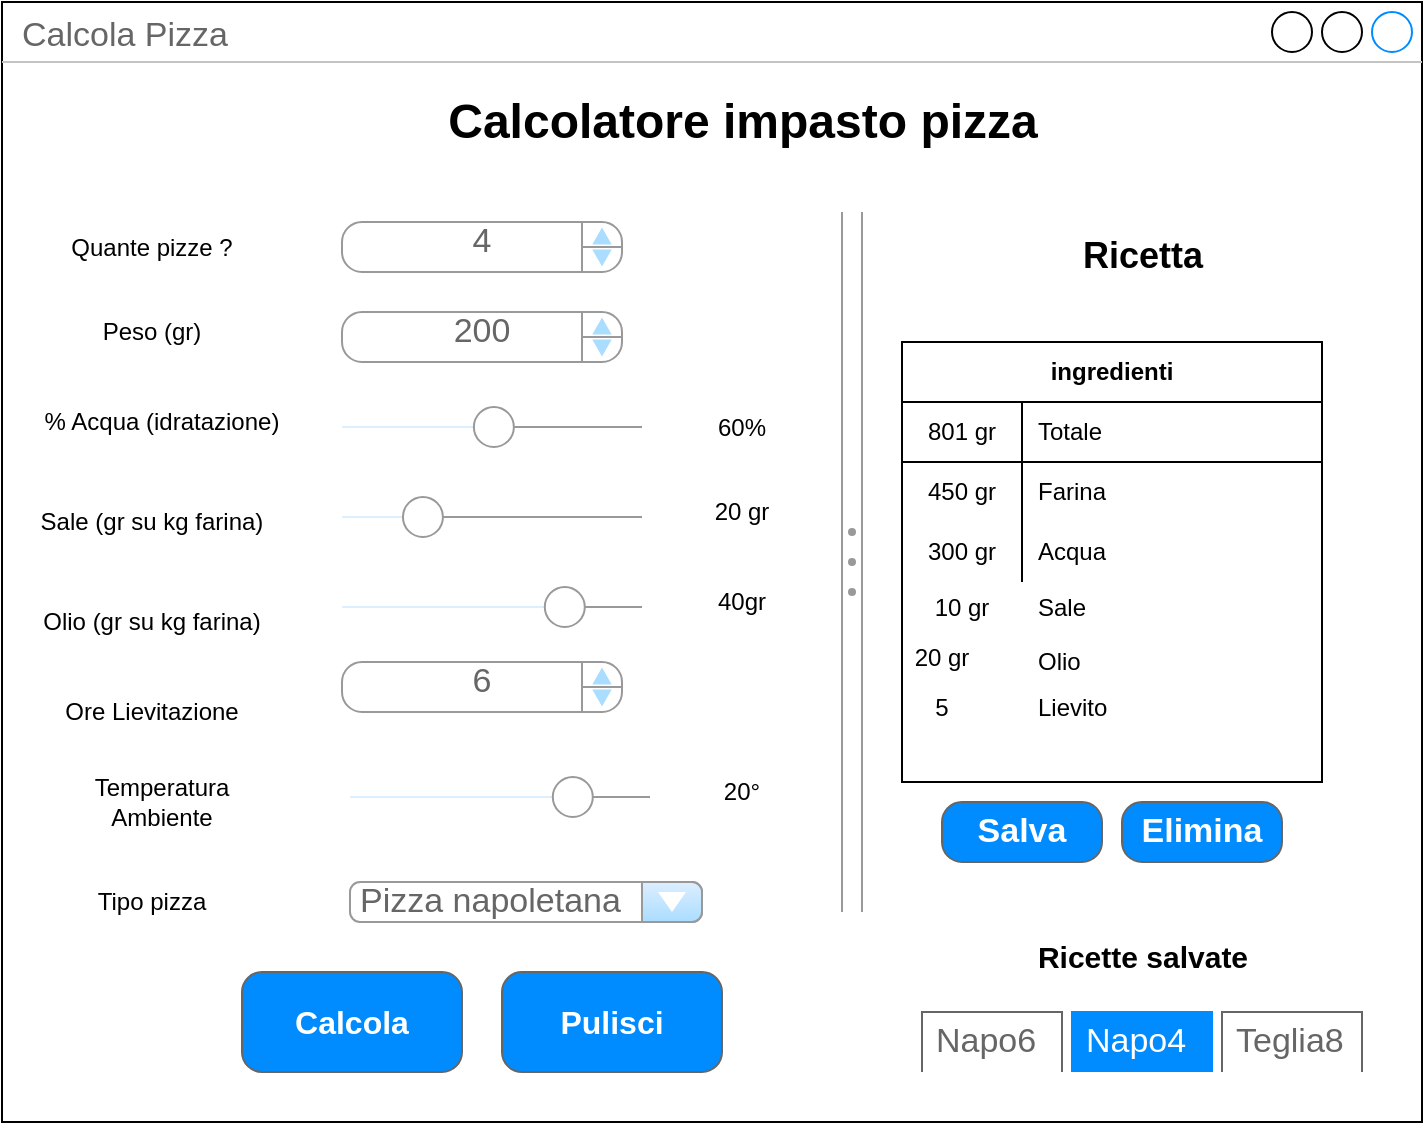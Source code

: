 <mxfile version="14.6.6" type="github" pages="2"><diagram id="ajXg00BSEDiz5AY4WQRb" name="Page-1"><mxGraphModel dx="868" dy="460" grid="1" gridSize="10" guides="1" tooltips="1" connect="1" arrows="1" fold="1" page="1" pageScale="1" pageWidth="827" pageHeight="1169" math="0" shadow="0"><root><mxCell id="0"/><mxCell id="1" parent="0"/><mxCell id="noW3eaqpaG11b2CCaeyX-1" value="Calcola Pizza" style="strokeWidth=1;shadow=0;dashed=0;align=center;html=1;shape=mxgraph.mockup.containers.window;align=left;verticalAlign=top;spacingLeft=8;strokeColor2=#008cff;strokeColor3=#c4c4c4;fontColor=#666666;mainText=;fontSize=17;labelBackgroundColor=none;" parent="1" vertex="1"><mxGeometry x="140" y="50" width="710" height="560" as="geometry"/></mxCell><mxCell id="noW3eaqpaG11b2CCaeyX-8" value="" style="verticalLabelPosition=bottom;shadow=0;dashed=0;align=center;html=1;verticalAlign=top;strokeWidth=1;shape=mxgraph.mockup.forms.horSlider;strokeColor=#999999;sliderStyle=basic;sliderPos=50.667;handleStyle=circle;fillColor2=#ddeeff;fillColor=#ffffff;" parent="1" vertex="1"><mxGeometry x="310" y="250" width="150" height="25" as="geometry"/></mxCell><mxCell id="noW3eaqpaG11b2CCaeyX-9" value="4" style="strokeWidth=1;shadow=0;dashed=0;align=center;html=1;shape=mxgraph.mockup.forms.spinner;strokeColor=#999999;spinLayout=right;spinStyle=normal;adjStyle=triangle;fillColor=#aaddff;fontSize=17;fontColor=#666666;mainText=;html=1;overflow=fill;" parent="1" vertex="1"><mxGeometry x="310" y="160" width="140" height="25" as="geometry"/></mxCell><mxCell id="noW3eaqpaG11b2CCaeyX-11" value="Calcolatore impasto pizza" style="text;strokeColor=none;fillColor=none;html=1;fontSize=24;fontStyle=1;verticalAlign=middle;align=center;" parent="1" vertex="1"><mxGeometry x="330" y="90" width="360" height="40" as="geometry"/></mxCell><mxCell id="noW3eaqpaG11b2CCaeyX-12" value="Quante pizze ?" style="text;html=1;strokeColor=none;fillColor=none;align=center;verticalAlign=middle;whiteSpace=wrap;rounded=0;" parent="1" vertex="1"><mxGeometry x="160" y="162.5" width="110" height="20" as="geometry"/></mxCell><mxCell id="noW3eaqpaG11b2CCaeyX-13" value="Peso (gr)" style="text;html=1;strokeColor=none;fillColor=none;align=center;verticalAlign=middle;whiteSpace=wrap;rounded=0;" parent="1" vertex="1"><mxGeometry x="160" y="205" width="110" height="20" as="geometry"/></mxCell><mxCell id="noW3eaqpaG11b2CCaeyX-14" value="200" style="strokeWidth=1;shadow=0;dashed=0;align=center;html=1;shape=mxgraph.mockup.forms.spinner;strokeColor=#999999;spinLayout=right;spinStyle=normal;adjStyle=triangle;fillColor=#aaddff;fontSize=17;fontColor=#666666;mainText=;html=1;overflow=fill;" parent="1" vertex="1"><mxGeometry x="310" y="205" width="140" height="25" as="geometry"/></mxCell><mxCell id="noW3eaqpaG11b2CCaeyX-16" value="% Acqua (idratazione)" style="text;html=1;strokeColor=none;fillColor=none;align=center;verticalAlign=middle;whiteSpace=wrap;rounded=0;" parent="1" vertex="1"><mxGeometry x="160" y="250" width="120" height="20" as="geometry"/></mxCell><mxCell id="noW3eaqpaG11b2CCaeyX-17" value="60%" style="text;html=1;strokeColor=none;fillColor=none;align=center;verticalAlign=middle;whiteSpace=wrap;rounded=0;" parent="1" vertex="1"><mxGeometry x="490" y="252.5" width="40" height="20" as="geometry"/></mxCell><mxCell id="noW3eaqpaG11b2CCaeyX-18" value="Sale (gr su kg farina)" style="text;html=1;strokeColor=none;fillColor=none;align=center;verticalAlign=middle;whiteSpace=wrap;rounded=0;" parent="1" vertex="1"><mxGeometry x="155" y="300" width="120" height="20" as="geometry"/></mxCell><mxCell id="noW3eaqpaG11b2CCaeyX-19" value="" style="verticalLabelPosition=bottom;shadow=0;dashed=0;align=center;html=1;verticalAlign=top;strokeWidth=1;shape=mxgraph.mockup.forms.horSlider;strokeColor=#999999;sliderStyle=basic;sliderPos=25.333;handleStyle=circle;fillColor2=#ddeeff;fillColor=#ffffff;" parent="1" vertex="1"><mxGeometry x="310" y="295" width="150" height="25" as="geometry"/></mxCell><mxCell id="noW3eaqpaG11b2CCaeyX-20" value="20 gr" style="text;html=1;strokeColor=none;fillColor=none;align=center;verticalAlign=middle;whiteSpace=wrap;rounded=0;" parent="1" vertex="1"><mxGeometry x="490" y="295" width="40" height="20" as="geometry"/></mxCell><mxCell id="noW3eaqpaG11b2CCaeyX-21" value="Olio (gr su kg farina)" style="text;html=1;strokeColor=none;fillColor=none;align=center;verticalAlign=middle;whiteSpace=wrap;rounded=0;" parent="1" vertex="1"><mxGeometry x="155" y="350" width="120" height="20" as="geometry"/></mxCell><mxCell id="noW3eaqpaG11b2CCaeyX-22" value="" style="verticalLabelPosition=bottom;shadow=0;dashed=0;align=center;html=1;verticalAlign=top;strokeWidth=1;shape=mxgraph.mockup.forms.horSlider;strokeColor=#999999;sliderStyle=basic;sliderPos=76;handleStyle=circle;fillColor2=#ddeeff;fillColor=#ffffff;" parent="1" vertex="1"><mxGeometry x="310" y="340" width="150" height="25" as="geometry"/></mxCell><mxCell id="noW3eaqpaG11b2CCaeyX-23" value="40gr" style="text;html=1;strokeColor=none;fillColor=none;align=center;verticalAlign=middle;whiteSpace=wrap;rounded=0;" parent="1" vertex="1"><mxGeometry x="490" y="340" width="40" height="20" as="geometry"/></mxCell><mxCell id="noW3eaqpaG11b2CCaeyX-24" value="Ore Lievitazione" style="text;html=1;strokeColor=none;fillColor=none;align=center;verticalAlign=middle;whiteSpace=wrap;rounded=0;" parent="1" vertex="1"><mxGeometry x="155" y="395" width="120" height="20" as="geometry"/></mxCell><mxCell id="noW3eaqpaG11b2CCaeyX-26" value="6" style="strokeWidth=1;shadow=0;dashed=0;align=center;html=1;shape=mxgraph.mockup.forms.spinner;strokeColor=#999999;spinLayout=right;spinStyle=normal;adjStyle=triangle;fillColor=#aaddff;fontSize=17;fontColor=#666666;mainText=;html=1;overflow=fill;" parent="1" vertex="1"><mxGeometry x="310" y="380" width="140" height="25" as="geometry"/></mxCell><mxCell id="noW3eaqpaG11b2CCaeyX-27" value="Temperatura Ambiente" style="text;html=1;strokeColor=none;fillColor=none;align=center;verticalAlign=middle;whiteSpace=wrap;rounded=0;" parent="1" vertex="1"><mxGeometry x="160" y="440" width="120" height="20" as="geometry"/></mxCell><mxCell id="noW3eaqpaG11b2CCaeyX-28" value="" style="verticalLabelPosition=bottom;shadow=0;dashed=0;align=center;html=1;verticalAlign=top;strokeWidth=1;shape=mxgraph.mockup.forms.horSlider;strokeColor=#999999;sliderStyle=basic;sliderPos=76;handleStyle=circle;fillColor2=#ddeeff;fillColor=#ffffff;" parent="1" vertex="1"><mxGeometry x="314" y="435" width="150" height="25" as="geometry"/></mxCell><mxCell id="noW3eaqpaG11b2CCaeyX-29" value="20°" style="text;html=1;strokeColor=none;fillColor=none;align=center;verticalAlign=middle;whiteSpace=wrap;rounded=0;" parent="1" vertex="1"><mxGeometry x="490" y="435" width="40" height="20" as="geometry"/></mxCell><mxCell id="noW3eaqpaG11b2CCaeyX-30" value="Tipo pizza" style="text;html=1;strokeColor=none;fillColor=none;align=center;verticalAlign=middle;whiteSpace=wrap;rounded=0;" parent="1" vertex="1"><mxGeometry x="155" y="490" width="120" height="20" as="geometry"/></mxCell><mxCell id="noW3eaqpaG11b2CCaeyX-31" value="Pizza napoletana" style="strokeWidth=1;shadow=0;dashed=0;align=center;html=1;shape=mxgraph.mockup.forms.comboBox;strokeColor=#999999;fillColor=#ddeeff;align=left;fillColor2=#aaddff;mainText=;fontColor=#666666;fontSize=17;spacingLeft=3;" parent="1" vertex="1"><mxGeometry x="314" y="490" width="176" height="20" as="geometry"/></mxCell><mxCell id="noW3eaqpaG11b2CCaeyX-32" value="" style="strokeWidth=1;shadow=0;dashed=0;align=center;html=1;shape=mxgraph.mockup.buttons.multiButton;fillColor=#008cff;strokeColor=#666666;mainText=;subText=;" parent="1" vertex="1"><mxGeometry x="260" y="535" width="110" height="50" as="geometry"/></mxCell><mxCell id="noW3eaqpaG11b2CCaeyX-33" value="Calcola" style="strokeWidth=1;shadow=0;dashed=0;align=center;html=1;shape=mxgraph.mockup.anchor;fontSize=16;fontColor=#ffffff;fontStyle=1;whiteSpace=wrap;" parent="noW3eaqpaG11b2CCaeyX-32" vertex="1"><mxGeometry y="15" width="110.0" height="20" as="geometry"/></mxCell><mxCell id="noW3eaqpaG11b2CCaeyX-34" value="" style="strokeWidth=1;shadow=0;dashed=0;align=center;html=1;shape=mxgraph.mockup.anchor;fontSize=12;fontColor=#ffffff;fontStyle=1;whiteSpace=wrap;" parent="noW3eaqpaG11b2CCaeyX-32" vertex="1"><mxGeometry y="30" width="110.0" height="10" as="geometry"/></mxCell><mxCell id="noW3eaqpaG11b2CCaeyX-37" value="" style="verticalLabelPosition=bottom;shadow=0;dashed=0;align=center;html=1;verticalAlign=top;strokeWidth=1;shape=mxgraph.mockup.forms.splitter;strokeColor=#999999;direction=north;fillColor=#ffffff;" parent="1" vertex="1"><mxGeometry x="560" y="155" width="10" height="350" as="geometry"/></mxCell><mxCell id="noW3eaqpaG11b2CCaeyX-38" value="&lt;font style=&quot;font-size: 18px&quot;&gt;Ricetta&lt;/font&gt;" style="text;strokeColor=none;fillColor=none;html=1;fontSize=24;fontStyle=1;verticalAlign=middle;align=center;" parent="1" vertex="1"><mxGeometry x="660" y="155" width="100" height="40" as="geometry"/></mxCell><mxCell id="noW3eaqpaG11b2CCaeyX-86" value="ingredienti" style="shape=table;html=1;whiteSpace=wrap;startSize=30;container=1;collapsible=0;childLayout=tableLayout;fixedRows=1;rowLines=0;fontStyle=1;align=center;fillColor=#ffffff;" parent="1" vertex="1"><mxGeometry x="590" y="220" width="210" height="220" as="geometry"/></mxCell><mxCell id="noW3eaqpaG11b2CCaeyX-87" value="" style="shape=partialRectangle;html=1;whiteSpace=wrap;collapsible=0;dropTarget=0;pointerEvents=0;fillColor=none;top=0;left=0;bottom=1;right=0;points=[[0,0.5],[1,0.5]];portConstraint=eastwest;" parent="noW3eaqpaG11b2CCaeyX-86" vertex="1"><mxGeometry y="30" width="210" height="30" as="geometry"/></mxCell><mxCell id="noW3eaqpaG11b2CCaeyX-88" value="801 gr" style="shape=partialRectangle;html=1;whiteSpace=wrap;connectable=0;fillColor=none;top=0;left=0;bottom=0;right=0;overflow=hidden;" parent="noW3eaqpaG11b2CCaeyX-87" vertex="1"><mxGeometry width="60" height="30" as="geometry"/></mxCell><mxCell id="noW3eaqpaG11b2CCaeyX-89" value="Totale" style="shape=partialRectangle;html=1;whiteSpace=wrap;connectable=0;fillColor=none;top=0;left=0;bottom=0;right=0;align=left;spacingLeft=6;overflow=hidden;" parent="noW3eaqpaG11b2CCaeyX-87" vertex="1"><mxGeometry x="60" width="150" height="30" as="geometry"/></mxCell><mxCell id="noW3eaqpaG11b2CCaeyX-90" value="" style="shape=partialRectangle;html=1;whiteSpace=wrap;collapsible=0;dropTarget=0;pointerEvents=0;fillColor=none;top=0;left=0;bottom=0;right=0;points=[[0,0.5],[1,0.5]];portConstraint=eastwest;" parent="noW3eaqpaG11b2CCaeyX-86" vertex="1"><mxGeometry y="60" width="210" height="30" as="geometry"/></mxCell><mxCell id="noW3eaqpaG11b2CCaeyX-91" value="450 gr" style="shape=partialRectangle;html=1;whiteSpace=wrap;connectable=0;fillColor=none;top=0;left=0;bottom=0;right=0;overflow=hidden;" parent="noW3eaqpaG11b2CCaeyX-90" vertex="1"><mxGeometry width="60" height="30" as="geometry"/></mxCell><mxCell id="noW3eaqpaG11b2CCaeyX-92" value="Farina" style="shape=partialRectangle;html=1;whiteSpace=wrap;connectable=0;fillColor=none;top=0;left=0;bottom=0;right=0;align=left;spacingLeft=6;overflow=hidden;" parent="noW3eaqpaG11b2CCaeyX-90" vertex="1"><mxGeometry x="60" width="150" height="30" as="geometry"/></mxCell><mxCell id="noW3eaqpaG11b2CCaeyX-93" value="" style="shape=partialRectangle;html=1;whiteSpace=wrap;collapsible=0;dropTarget=0;pointerEvents=0;fillColor=none;top=0;left=0;bottom=0;right=0;points=[[0,0.5],[1,0.5]];portConstraint=eastwest;" parent="noW3eaqpaG11b2CCaeyX-86" vertex="1"><mxGeometry y="90" width="210" height="30" as="geometry"/></mxCell><mxCell id="noW3eaqpaG11b2CCaeyX-94" value="300 gr" style="shape=partialRectangle;html=1;whiteSpace=wrap;connectable=0;fillColor=none;top=0;left=0;bottom=0;right=0;overflow=hidden;" parent="noW3eaqpaG11b2CCaeyX-93" vertex="1"><mxGeometry width="60" height="30" as="geometry"/></mxCell><mxCell id="noW3eaqpaG11b2CCaeyX-95" value="Acqua" style="shape=partialRectangle;html=1;whiteSpace=wrap;connectable=0;fillColor=none;top=0;left=0;bottom=0;right=0;align=left;spacingLeft=6;overflow=hidden;" parent="noW3eaqpaG11b2CCaeyX-93" vertex="1"><mxGeometry x="60" width="150" height="30" as="geometry"/></mxCell><mxCell id="noW3eaqpaG11b2CCaeyX-97" value="Sale" style="shape=partialRectangle;html=1;whiteSpace=wrap;connectable=0;fillColor=none;top=0;left=0;bottom=0;right=0;align=left;spacingLeft=6;overflow=hidden;" parent="1" vertex="1"><mxGeometry x="650" y="340" width="140" height="25" as="geometry"/></mxCell><mxCell id="noW3eaqpaG11b2CCaeyX-99" value="Olio" style="shape=partialRectangle;html=1;whiteSpace=wrap;connectable=0;fillColor=none;top=0;left=0;bottom=0;right=0;align=left;spacingLeft=6;overflow=hidden;" parent="1" vertex="1"><mxGeometry x="650" y="367.5" width="140" height="25" as="geometry"/></mxCell><mxCell id="noW3eaqpaG11b2CCaeyX-101" value="Lievito" style="shape=partialRectangle;html=1;whiteSpace=wrap;connectable=0;fillColor=none;top=0;left=0;bottom=0;right=0;align=left;spacingLeft=6;overflow=hidden;" parent="1" vertex="1"><mxGeometry x="650" y="390" width="140" height="25" as="geometry"/></mxCell><mxCell id="noW3eaqpaG11b2CCaeyX-102" value="10 gr" style="shape=partialRectangle;html=1;whiteSpace=wrap;connectable=0;fillColor=none;top=0;left=0;bottom=0;right=0;overflow=hidden;" parent="1" vertex="1"><mxGeometry x="600" y="337.5" width="40" height="30" as="geometry"/></mxCell><mxCell id="noW3eaqpaG11b2CCaeyX-103" value="20 gr" style="shape=partialRectangle;html=1;whiteSpace=wrap;connectable=0;fillColor=none;top=0;left=0;bottom=0;right=0;overflow=hidden;" parent="1" vertex="1"><mxGeometry x="590" y="362.5" width="40" height="30" as="geometry"/></mxCell><mxCell id="noW3eaqpaG11b2CCaeyX-105" value="5" style="shape=partialRectangle;html=1;whiteSpace=wrap;connectable=0;fillColor=none;top=0;left=0;bottom=0;right=0;overflow=hidden;" parent="1" vertex="1"><mxGeometry x="590" y="387.5" width="40" height="30" as="geometry"/></mxCell><mxCell id="noW3eaqpaG11b2CCaeyX-106" value="Salva" style="strokeWidth=1;shadow=0;dashed=0;align=center;html=1;shape=mxgraph.mockup.buttons.button;strokeColor=#666666;fontColor=#ffffff;mainText=;buttonStyle=round;fontSize=17;fontStyle=1;fillColor=#008cff;whiteSpace=wrap;" parent="1" vertex="1"><mxGeometry x="610" y="450" width="80" height="30" as="geometry"/></mxCell><mxCell id="noW3eaqpaG11b2CCaeyX-108" value="Elimina" style="strokeWidth=1;shadow=0;dashed=0;align=center;html=1;shape=mxgraph.mockup.buttons.button;strokeColor=#666666;fontColor=#ffffff;mainText=;buttonStyle=round;fontSize=17;fontStyle=1;fillColor=#008cff;whiteSpace=wrap;" parent="1" vertex="1"><mxGeometry x="700" y="450" width="80" height="30" as="geometry"/></mxCell><mxCell id="noW3eaqpaG11b2CCaeyX-112" value="" style="strokeWidth=1;shadow=0;dashed=0;align=center;html=1;shape=mxgraph.mockup.buttons.multiButton;fillColor=#008cff;strokeColor=#666666;mainText=;subText=;" parent="1" vertex="1"><mxGeometry x="390" y="535" width="110" height="50" as="geometry"/></mxCell><mxCell id="noW3eaqpaG11b2CCaeyX-113" value="Pulisci" style="strokeWidth=1;shadow=0;dashed=0;align=center;html=1;shape=mxgraph.mockup.anchor;fontSize=16;fontColor=#ffffff;fontStyle=1;whiteSpace=wrap;" parent="noW3eaqpaG11b2CCaeyX-112" vertex="1"><mxGeometry y="15" width="110.0" height="20" as="geometry"/></mxCell><mxCell id="noW3eaqpaG11b2CCaeyX-114" value="" style="strokeWidth=1;shadow=0;dashed=0;align=center;html=1;shape=mxgraph.mockup.anchor;fontSize=12;fontColor=#ffffff;fontStyle=1;whiteSpace=wrap;" parent="noW3eaqpaG11b2CCaeyX-112" vertex="1"><mxGeometry y="30" width="110.0" height="10" as="geometry"/></mxCell><mxCell id="noW3eaqpaG11b2CCaeyX-120" value="Napo6" style="strokeWidth=1;shadow=0;dashed=0;align=center;html=1;shape=mxgraph.mockup.forms.uRect;fontSize=17;fontColor=#666666;align=left;spacingLeft=5;strokeColor=#666666;fillColor=#ffffff;" parent="1" vertex="1"><mxGeometry x="600" y="555" width="70" height="30" as="geometry"/></mxCell><mxCell id="noW3eaqpaG11b2CCaeyX-121" value="Napo4" style="strokeWidth=1;shadow=0;dashed=0;align=center;html=1;shape=mxgraph.mockup.forms.uRect;fontSize=17;fontColor=#ffffff;align=left;spacingLeft=5;strokeColor=#008cff;fillColor=#008cff;" parent="1" vertex="1"><mxGeometry x="675" y="555" width="70" height="30" as="geometry"/></mxCell><mxCell id="noW3eaqpaG11b2CCaeyX-122" value="Teglia8" style="strokeWidth=1;shadow=0;dashed=0;align=center;html=1;shape=mxgraph.mockup.forms.uRect;fontSize=17;fontColor=#666666;align=left;spacingLeft=5;strokeColor=#666666;fillColor=#ffffff;" parent="1" vertex="1"><mxGeometry x="750" y="555" width="70" height="30" as="geometry"/></mxCell><mxCell id="noW3eaqpaG11b2CCaeyX-123" value="&lt;font style=&quot;font-size: 15px&quot;&gt;Ricette salvate&lt;/font&gt;" style="text;strokeColor=none;fillColor=none;html=1;fontSize=24;fontStyle=1;verticalAlign=middle;align=center;" parent="1" vertex="1"><mxGeometry x="660" y="505" width="100" height="40" as="geometry"/></mxCell></root></mxGraphModel></diagram><diagram name="Copy of Page-1" id="YOJ4Ybo7LzcgTFheg4Zg"><mxGraphModel dx="868" dy="460" grid="1" gridSize="10" guides="1" tooltips="1" connect="1" arrows="1" fold="1" page="1" pageScale="1" pageWidth="827" pageHeight="1169" math="0" shadow="0"><root><mxCell id="CXC1woE-AF6r-k48G6cV-0"/><mxCell id="CXC1woE-AF6r-k48G6cV-1" parent="CXC1woE-AF6r-k48G6cV-0"/><mxCell id="CXC1woE-AF6r-k48G6cV-2" value="Calcola Pizza" style="strokeWidth=1;shadow=0;dashed=0;align=center;html=1;shape=mxgraph.mockup.containers.window;align=left;verticalAlign=top;spacingLeft=8;strokeColor2=#008cff;strokeColor3=#c4c4c4;fontColor=#666666;mainText=;fontSize=17;labelBackgroundColor=none;" vertex="1" parent="CXC1woE-AF6r-k48G6cV-1"><mxGeometry x="140" y="50" width="710" height="560" as="geometry"/></mxCell><mxCell id="CXC1woE-AF6r-k48G6cV-3" value="" style="verticalLabelPosition=bottom;shadow=0;dashed=0;align=center;html=1;verticalAlign=top;strokeWidth=1;shape=mxgraph.mockup.forms.horSlider;strokeColor=#999999;sliderStyle=basic;sliderPos=50.667;handleStyle=circle;fillColor2=#ddeeff;fillColor=#ffffff;" vertex="1" parent="CXC1woE-AF6r-k48G6cV-1"><mxGeometry x="310" y="250" width="150" height="25" as="geometry"/></mxCell><mxCell id="CXC1woE-AF6r-k48G6cV-4" value="4" style="strokeWidth=1;shadow=0;dashed=0;align=center;html=1;shape=mxgraph.mockup.forms.spinner;strokeColor=#999999;spinLayout=right;spinStyle=normal;adjStyle=triangle;fillColor=#aaddff;fontSize=17;fontColor=#666666;mainText=;html=1;overflow=fill;" vertex="1" parent="CXC1woE-AF6r-k48G6cV-1"><mxGeometry x="310" y="160" width="140" height="25" as="geometry"/></mxCell><mxCell id="CXC1woE-AF6r-k48G6cV-5" value="Calcolatore impasto pizza" style="text;strokeColor=none;fillColor=none;html=1;fontSize=24;fontStyle=1;verticalAlign=middle;align=center;" vertex="1" parent="CXC1woE-AF6r-k48G6cV-1"><mxGeometry x="330" y="90" width="360" height="40" as="geometry"/></mxCell><mxCell id="CXC1woE-AF6r-k48G6cV-6" value="Quante pizze ?" style="text;html=1;strokeColor=none;fillColor=none;align=center;verticalAlign=middle;whiteSpace=wrap;rounded=0;" vertex="1" parent="CXC1woE-AF6r-k48G6cV-1"><mxGeometry x="160" y="162.5" width="110" height="20" as="geometry"/></mxCell><mxCell id="CXC1woE-AF6r-k48G6cV-7" value="Peso (gr)" style="text;html=1;strokeColor=none;fillColor=none;align=center;verticalAlign=middle;whiteSpace=wrap;rounded=0;" vertex="1" parent="CXC1woE-AF6r-k48G6cV-1"><mxGeometry x="160" y="205" width="110" height="20" as="geometry"/></mxCell><mxCell id="CXC1woE-AF6r-k48G6cV-8" value="200" style="strokeWidth=1;shadow=0;dashed=0;align=center;html=1;shape=mxgraph.mockup.forms.spinner;strokeColor=#999999;spinLayout=right;spinStyle=normal;adjStyle=triangle;fillColor=#aaddff;fontSize=17;fontColor=#666666;mainText=;html=1;overflow=fill;" vertex="1" parent="CXC1woE-AF6r-k48G6cV-1"><mxGeometry x="310" y="205" width="140" height="25" as="geometry"/></mxCell><mxCell id="CXC1woE-AF6r-k48G6cV-9" value="% Acqua (idratazione)" style="text;html=1;strokeColor=none;fillColor=none;align=center;verticalAlign=middle;whiteSpace=wrap;rounded=0;" vertex="1" parent="CXC1woE-AF6r-k48G6cV-1"><mxGeometry x="160" y="250" width="120" height="20" as="geometry"/></mxCell><mxCell id="CXC1woE-AF6r-k48G6cV-10" value="60%" style="text;html=1;strokeColor=none;fillColor=none;align=center;verticalAlign=middle;whiteSpace=wrap;rounded=0;" vertex="1" parent="CXC1woE-AF6r-k48G6cV-1"><mxGeometry x="490" y="252.5" width="40" height="20" as="geometry"/></mxCell><mxCell id="CXC1woE-AF6r-k48G6cV-11" value="Sale (gr su kg farina)" style="text;html=1;strokeColor=none;fillColor=none;align=center;verticalAlign=middle;whiteSpace=wrap;rounded=0;" vertex="1" parent="CXC1woE-AF6r-k48G6cV-1"><mxGeometry x="155" y="300" width="120" height="20" as="geometry"/></mxCell><mxCell id="CXC1woE-AF6r-k48G6cV-12" value="" style="verticalLabelPosition=bottom;shadow=0;dashed=0;align=center;html=1;verticalAlign=top;strokeWidth=1;shape=mxgraph.mockup.forms.horSlider;strokeColor=#999999;sliderStyle=basic;sliderPos=25.333;handleStyle=circle;fillColor2=#ddeeff;fillColor=#ffffff;" vertex="1" parent="CXC1woE-AF6r-k48G6cV-1"><mxGeometry x="310" y="295" width="150" height="25" as="geometry"/></mxCell><mxCell id="CXC1woE-AF6r-k48G6cV-13" value="20 gr" style="text;html=1;strokeColor=none;fillColor=none;align=center;verticalAlign=middle;whiteSpace=wrap;rounded=0;" vertex="1" parent="CXC1woE-AF6r-k48G6cV-1"><mxGeometry x="490" y="295" width="40" height="20" as="geometry"/></mxCell><mxCell id="CXC1woE-AF6r-k48G6cV-14" value="Olio (gr su kg farina)" style="text;html=1;strokeColor=none;fillColor=none;align=center;verticalAlign=middle;whiteSpace=wrap;rounded=0;" vertex="1" parent="CXC1woE-AF6r-k48G6cV-1"><mxGeometry x="155" y="350" width="120" height="20" as="geometry"/></mxCell><mxCell id="CXC1woE-AF6r-k48G6cV-15" value="" style="verticalLabelPosition=bottom;shadow=0;dashed=0;align=center;html=1;verticalAlign=top;strokeWidth=1;shape=mxgraph.mockup.forms.horSlider;strokeColor=#999999;sliderStyle=basic;sliderPos=76;handleStyle=circle;fillColor2=#ddeeff;fillColor=#ffffff;" vertex="1" parent="CXC1woE-AF6r-k48G6cV-1"><mxGeometry x="310" y="340" width="150" height="25" as="geometry"/></mxCell><mxCell id="CXC1woE-AF6r-k48G6cV-16" value="40gr" style="text;html=1;strokeColor=none;fillColor=none;align=center;verticalAlign=middle;whiteSpace=wrap;rounded=0;" vertex="1" parent="CXC1woE-AF6r-k48G6cV-1"><mxGeometry x="490" y="340" width="40" height="20" as="geometry"/></mxCell><mxCell id="CXC1woE-AF6r-k48G6cV-17" value="Ore Lievitazione" style="text;html=1;strokeColor=none;fillColor=none;align=center;verticalAlign=middle;whiteSpace=wrap;rounded=0;" vertex="1" parent="CXC1woE-AF6r-k48G6cV-1"><mxGeometry x="155" y="395" width="120" height="20" as="geometry"/></mxCell><mxCell id="CXC1woE-AF6r-k48G6cV-18" value="6" style="strokeWidth=1;shadow=0;dashed=0;align=center;html=1;shape=mxgraph.mockup.forms.spinner;strokeColor=#999999;spinLayout=right;spinStyle=normal;adjStyle=triangle;fillColor=#aaddff;fontSize=17;fontColor=#666666;mainText=;html=1;overflow=fill;" vertex="1" parent="CXC1woE-AF6r-k48G6cV-1"><mxGeometry x="310" y="380" width="140" height="25" as="geometry"/></mxCell><mxCell id="CXC1woE-AF6r-k48G6cV-19" value="Temperatura Ambiente" style="text;html=1;strokeColor=none;fillColor=none;align=center;verticalAlign=middle;whiteSpace=wrap;rounded=0;" vertex="1" parent="CXC1woE-AF6r-k48G6cV-1"><mxGeometry x="160" y="440" width="120" height="20" as="geometry"/></mxCell><mxCell id="CXC1woE-AF6r-k48G6cV-20" value="" style="verticalLabelPosition=bottom;shadow=0;dashed=0;align=center;html=1;verticalAlign=top;strokeWidth=1;shape=mxgraph.mockup.forms.horSlider;strokeColor=#999999;sliderStyle=basic;sliderPos=76;handleStyle=circle;fillColor2=#ddeeff;fillColor=#ffffff;" vertex="1" parent="CXC1woE-AF6r-k48G6cV-1"><mxGeometry x="314" y="435" width="150" height="25" as="geometry"/></mxCell><mxCell id="CXC1woE-AF6r-k48G6cV-21" value="20°" style="text;html=1;strokeColor=none;fillColor=none;align=center;verticalAlign=middle;whiteSpace=wrap;rounded=0;" vertex="1" parent="CXC1woE-AF6r-k48G6cV-1"><mxGeometry x="490" y="435" width="40" height="20" as="geometry"/></mxCell><mxCell id="CXC1woE-AF6r-k48G6cV-22" value="Tipo pizza" style="text;html=1;strokeColor=none;fillColor=none;align=center;verticalAlign=middle;whiteSpace=wrap;rounded=0;" vertex="1" parent="CXC1woE-AF6r-k48G6cV-1"><mxGeometry x="155" y="490" width="120" height="20" as="geometry"/></mxCell><mxCell id="CXC1woE-AF6r-k48G6cV-23" value="Pizza napoletana" style="strokeWidth=1;shadow=0;dashed=0;align=center;html=1;shape=mxgraph.mockup.forms.comboBox;strokeColor=#999999;fillColor=#ddeeff;align=left;fillColor2=#aaddff;mainText=;fontColor=#666666;fontSize=17;spacingLeft=3;" vertex="1" parent="CXC1woE-AF6r-k48G6cV-1"><mxGeometry x="314" y="490" width="176" height="20" as="geometry"/></mxCell><mxCell id="CXC1woE-AF6r-k48G6cV-24" value="" style="strokeWidth=1;shadow=0;dashed=0;align=center;html=1;shape=mxgraph.mockup.buttons.multiButton;fillColor=#008cff;strokeColor=#666666;mainText=;subText=;" vertex="1" parent="CXC1woE-AF6r-k48G6cV-1"><mxGeometry x="260" y="535" width="110" height="50" as="geometry"/></mxCell><mxCell id="CXC1woE-AF6r-k48G6cV-25" value="Calcola" style="strokeWidth=1;shadow=0;dashed=0;align=center;html=1;shape=mxgraph.mockup.anchor;fontSize=16;fontColor=#ffffff;fontStyle=1;whiteSpace=wrap;" vertex="1" parent="CXC1woE-AF6r-k48G6cV-24"><mxGeometry y="15" width="110.0" height="20" as="geometry"/></mxCell><mxCell id="CXC1woE-AF6r-k48G6cV-26" value="" style="strokeWidth=1;shadow=0;dashed=0;align=center;html=1;shape=mxgraph.mockup.anchor;fontSize=12;fontColor=#ffffff;fontStyle=1;whiteSpace=wrap;" vertex="1" parent="CXC1woE-AF6r-k48G6cV-24"><mxGeometry y="30" width="110.0" height="10" as="geometry"/></mxCell><mxCell id="CXC1woE-AF6r-k48G6cV-27" value="" style="verticalLabelPosition=bottom;shadow=0;dashed=0;align=center;html=1;verticalAlign=top;strokeWidth=1;shape=mxgraph.mockup.forms.splitter;strokeColor=#999999;direction=north;fillColor=#ffffff;" vertex="1" parent="CXC1woE-AF6r-k48G6cV-1"><mxGeometry x="560" y="155" width="10" height="350" as="geometry"/></mxCell><mxCell id="CXC1woE-AF6r-k48G6cV-28" value="&lt;font style=&quot;font-size: 18px&quot;&gt;Ricetta&lt;/font&gt;" style="text;strokeColor=none;fillColor=none;html=1;fontSize=24;fontStyle=1;verticalAlign=middle;align=center;" vertex="1" parent="CXC1woE-AF6r-k48G6cV-1"><mxGeometry x="660" y="155" width="100" height="40" as="geometry"/></mxCell><mxCell id="CXC1woE-AF6r-k48G6cV-29" value="ingredienti" style="shape=table;html=1;whiteSpace=wrap;startSize=30;container=1;collapsible=0;childLayout=tableLayout;fixedRows=1;rowLines=0;fontStyle=1;align=center;fillColor=#ffffff;" vertex="1" parent="CXC1woE-AF6r-k48G6cV-1"><mxGeometry x="590" y="220" width="210" height="220" as="geometry"/></mxCell><mxCell id="CXC1woE-AF6r-k48G6cV-30" value="" style="shape=partialRectangle;html=1;whiteSpace=wrap;collapsible=0;dropTarget=0;pointerEvents=0;fillColor=none;top=0;left=0;bottom=1;right=0;points=[[0,0.5],[1,0.5]];portConstraint=eastwest;" vertex="1" parent="CXC1woE-AF6r-k48G6cV-29"><mxGeometry y="30" width="210" height="30" as="geometry"/></mxCell><mxCell id="CXC1woE-AF6r-k48G6cV-31" value="801 gr" style="shape=partialRectangle;html=1;whiteSpace=wrap;connectable=0;fillColor=none;top=0;left=0;bottom=0;right=0;overflow=hidden;" vertex="1" parent="CXC1woE-AF6r-k48G6cV-30"><mxGeometry width="60" height="30" as="geometry"/></mxCell><mxCell id="CXC1woE-AF6r-k48G6cV-32" value="Totale" style="shape=partialRectangle;html=1;whiteSpace=wrap;connectable=0;fillColor=none;top=0;left=0;bottom=0;right=0;align=left;spacingLeft=6;overflow=hidden;" vertex="1" parent="CXC1woE-AF6r-k48G6cV-30"><mxGeometry x="60" width="150" height="30" as="geometry"/></mxCell><mxCell id="CXC1woE-AF6r-k48G6cV-33" value="" style="shape=partialRectangle;html=1;whiteSpace=wrap;collapsible=0;dropTarget=0;pointerEvents=0;fillColor=none;top=0;left=0;bottom=0;right=0;points=[[0,0.5],[1,0.5]];portConstraint=eastwest;" vertex="1" parent="CXC1woE-AF6r-k48G6cV-29"><mxGeometry y="60" width="210" height="30" as="geometry"/></mxCell><mxCell id="CXC1woE-AF6r-k48G6cV-34" value="450 gr" style="shape=partialRectangle;html=1;whiteSpace=wrap;connectable=0;fillColor=none;top=0;left=0;bottom=0;right=0;overflow=hidden;" vertex="1" parent="CXC1woE-AF6r-k48G6cV-33"><mxGeometry width="60" height="30" as="geometry"/></mxCell><mxCell id="CXC1woE-AF6r-k48G6cV-35" value="Farina" style="shape=partialRectangle;html=1;whiteSpace=wrap;connectable=0;fillColor=none;top=0;left=0;bottom=0;right=0;align=left;spacingLeft=6;overflow=hidden;" vertex="1" parent="CXC1woE-AF6r-k48G6cV-33"><mxGeometry x="60" width="150" height="30" as="geometry"/></mxCell><mxCell id="CXC1woE-AF6r-k48G6cV-36" value="" style="shape=partialRectangle;html=1;whiteSpace=wrap;collapsible=0;dropTarget=0;pointerEvents=0;fillColor=none;top=0;left=0;bottom=0;right=0;points=[[0,0.5],[1,0.5]];portConstraint=eastwest;" vertex="1" parent="CXC1woE-AF6r-k48G6cV-29"><mxGeometry y="90" width="210" height="30" as="geometry"/></mxCell><mxCell id="CXC1woE-AF6r-k48G6cV-37" value="300 gr" style="shape=partialRectangle;html=1;whiteSpace=wrap;connectable=0;fillColor=none;top=0;left=0;bottom=0;right=0;overflow=hidden;" vertex="1" parent="CXC1woE-AF6r-k48G6cV-36"><mxGeometry width="60" height="30" as="geometry"/></mxCell><mxCell id="CXC1woE-AF6r-k48G6cV-38" value="Acqua" style="shape=partialRectangle;html=1;whiteSpace=wrap;connectable=0;fillColor=none;top=0;left=0;bottom=0;right=0;align=left;spacingLeft=6;overflow=hidden;" vertex="1" parent="CXC1woE-AF6r-k48G6cV-36"><mxGeometry x="60" width="150" height="30" as="geometry"/></mxCell><mxCell id="CXC1woE-AF6r-k48G6cV-39" value="Sale" style="shape=partialRectangle;html=1;whiteSpace=wrap;connectable=0;fillColor=none;top=0;left=0;bottom=0;right=0;align=left;spacingLeft=6;overflow=hidden;" vertex="1" parent="CXC1woE-AF6r-k48G6cV-1"><mxGeometry x="650" y="340" width="140" height="25" as="geometry"/></mxCell><mxCell id="CXC1woE-AF6r-k48G6cV-40" value="Olio" style="shape=partialRectangle;html=1;whiteSpace=wrap;connectable=0;fillColor=none;top=0;left=0;bottom=0;right=0;align=left;spacingLeft=6;overflow=hidden;" vertex="1" parent="CXC1woE-AF6r-k48G6cV-1"><mxGeometry x="650" y="367.5" width="140" height="25" as="geometry"/></mxCell><mxCell id="CXC1woE-AF6r-k48G6cV-41" value="Lievito" style="shape=partialRectangle;html=1;whiteSpace=wrap;connectable=0;fillColor=none;top=0;left=0;bottom=0;right=0;align=left;spacingLeft=6;overflow=hidden;" vertex="1" parent="CXC1woE-AF6r-k48G6cV-1"><mxGeometry x="650" y="390" width="140" height="25" as="geometry"/></mxCell><mxCell id="CXC1woE-AF6r-k48G6cV-42" value="10 gr" style="shape=partialRectangle;html=1;whiteSpace=wrap;connectable=0;fillColor=none;top=0;left=0;bottom=0;right=0;overflow=hidden;" vertex="1" parent="CXC1woE-AF6r-k48G6cV-1"><mxGeometry x="600" y="337.5" width="40" height="30" as="geometry"/></mxCell><mxCell id="CXC1woE-AF6r-k48G6cV-43" value="20 gr" style="shape=partialRectangle;html=1;whiteSpace=wrap;connectable=0;fillColor=none;top=0;left=0;bottom=0;right=0;overflow=hidden;" vertex="1" parent="CXC1woE-AF6r-k48G6cV-1"><mxGeometry x="590" y="362.5" width="40" height="30" as="geometry"/></mxCell><mxCell id="CXC1woE-AF6r-k48G6cV-44" value="5" style="shape=partialRectangle;html=1;whiteSpace=wrap;connectable=0;fillColor=none;top=0;left=0;bottom=0;right=0;overflow=hidden;" vertex="1" parent="CXC1woE-AF6r-k48G6cV-1"><mxGeometry x="590" y="387.5" width="40" height="30" as="geometry"/></mxCell><mxCell id="CXC1woE-AF6r-k48G6cV-45" value="Salva" style="strokeWidth=1;shadow=0;dashed=0;align=center;html=1;shape=mxgraph.mockup.buttons.button;strokeColor=#666666;fontColor=#ffffff;mainText=;buttonStyle=round;fontSize=17;fontStyle=1;fillColor=#008cff;whiteSpace=wrap;" vertex="1" parent="CXC1woE-AF6r-k48G6cV-1"><mxGeometry x="610" y="450" width="80" height="30" as="geometry"/></mxCell><mxCell id="CXC1woE-AF6r-k48G6cV-46" value="Elimina" style="strokeWidth=1;shadow=0;dashed=0;align=center;html=1;shape=mxgraph.mockup.buttons.button;strokeColor=#666666;fontColor=#ffffff;mainText=;buttonStyle=round;fontSize=17;fontStyle=1;fillColor=#008cff;whiteSpace=wrap;" vertex="1" parent="CXC1woE-AF6r-k48G6cV-1"><mxGeometry x="700" y="450" width="80" height="30" as="geometry"/></mxCell><mxCell id="CXC1woE-AF6r-k48G6cV-47" value="" style="strokeWidth=1;shadow=0;dashed=0;align=center;html=1;shape=mxgraph.mockup.buttons.multiButton;fillColor=#008cff;strokeColor=#666666;mainText=;subText=;" vertex="1" parent="CXC1woE-AF6r-k48G6cV-1"><mxGeometry x="390" y="535" width="110" height="50" as="geometry"/></mxCell><mxCell id="CXC1woE-AF6r-k48G6cV-48" value="Pulisci" style="strokeWidth=1;shadow=0;dashed=0;align=center;html=1;shape=mxgraph.mockup.anchor;fontSize=16;fontColor=#ffffff;fontStyle=1;whiteSpace=wrap;" vertex="1" parent="CXC1woE-AF6r-k48G6cV-47"><mxGeometry y="15" width="110.0" height="20" as="geometry"/></mxCell><mxCell id="CXC1woE-AF6r-k48G6cV-49" value="" style="strokeWidth=1;shadow=0;dashed=0;align=center;html=1;shape=mxgraph.mockup.anchor;fontSize=12;fontColor=#ffffff;fontStyle=1;whiteSpace=wrap;" vertex="1" parent="CXC1woE-AF6r-k48G6cV-47"><mxGeometry y="30" width="110.0" height="10" as="geometry"/></mxCell><mxCell id="CXC1woE-AF6r-k48G6cV-50" value="Napo6" style="strokeWidth=1;shadow=0;dashed=0;align=center;html=1;shape=mxgraph.mockup.forms.uRect;fontSize=17;fontColor=#666666;align=left;spacingLeft=5;strokeColor=#666666;fillColor=#ffffff;" vertex="1" parent="CXC1woE-AF6r-k48G6cV-1"><mxGeometry x="600" y="555" width="70" height="30" as="geometry"/></mxCell><mxCell id="CXC1woE-AF6r-k48G6cV-51" value="Napo4" style="strokeWidth=1;shadow=0;dashed=0;align=center;html=1;shape=mxgraph.mockup.forms.uRect;fontSize=17;fontColor=#ffffff;align=left;spacingLeft=5;strokeColor=#008cff;fillColor=#008cff;" vertex="1" parent="CXC1woE-AF6r-k48G6cV-1"><mxGeometry x="675" y="555" width="70" height="30" as="geometry"/></mxCell><mxCell id="CXC1woE-AF6r-k48G6cV-52" value="Teglia8" style="strokeWidth=1;shadow=0;dashed=0;align=center;html=1;shape=mxgraph.mockup.forms.uRect;fontSize=17;fontColor=#666666;align=left;spacingLeft=5;strokeColor=#666666;fillColor=#ffffff;" vertex="1" parent="CXC1woE-AF6r-k48G6cV-1"><mxGeometry x="750" y="555" width="70" height="30" as="geometry"/></mxCell><mxCell id="CXC1woE-AF6r-k48G6cV-53" value="&lt;font style=&quot;font-size: 15px&quot;&gt;Ricette salvate&lt;/font&gt;" style="text;strokeColor=none;fillColor=none;html=1;fontSize=24;fontStyle=1;verticalAlign=middle;align=center;" vertex="1" parent="CXC1woE-AF6r-k48G6cV-1"><mxGeometry x="660" y="505" width="100" height="40" as="geometry"/></mxCell></root></mxGraphModel></diagram></mxfile>